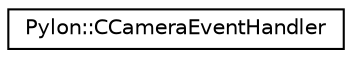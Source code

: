 digraph "Graphical Class Hierarchy"
{
  edge [fontname="Helvetica",fontsize="10",labelfontname="Helvetica",labelfontsize="10"];
  node [fontname="Helvetica",fontsize="10",shape=record];
  rankdir="LR";
  Node1 [label="Pylon::CCameraEventHandler",height=0.2,width=0.4,color="black", fillcolor="white", style="filled",URL="$class_pylon_1_1_c_camera_event_handler.html",tooltip="The camera event handler base class. "];
}

